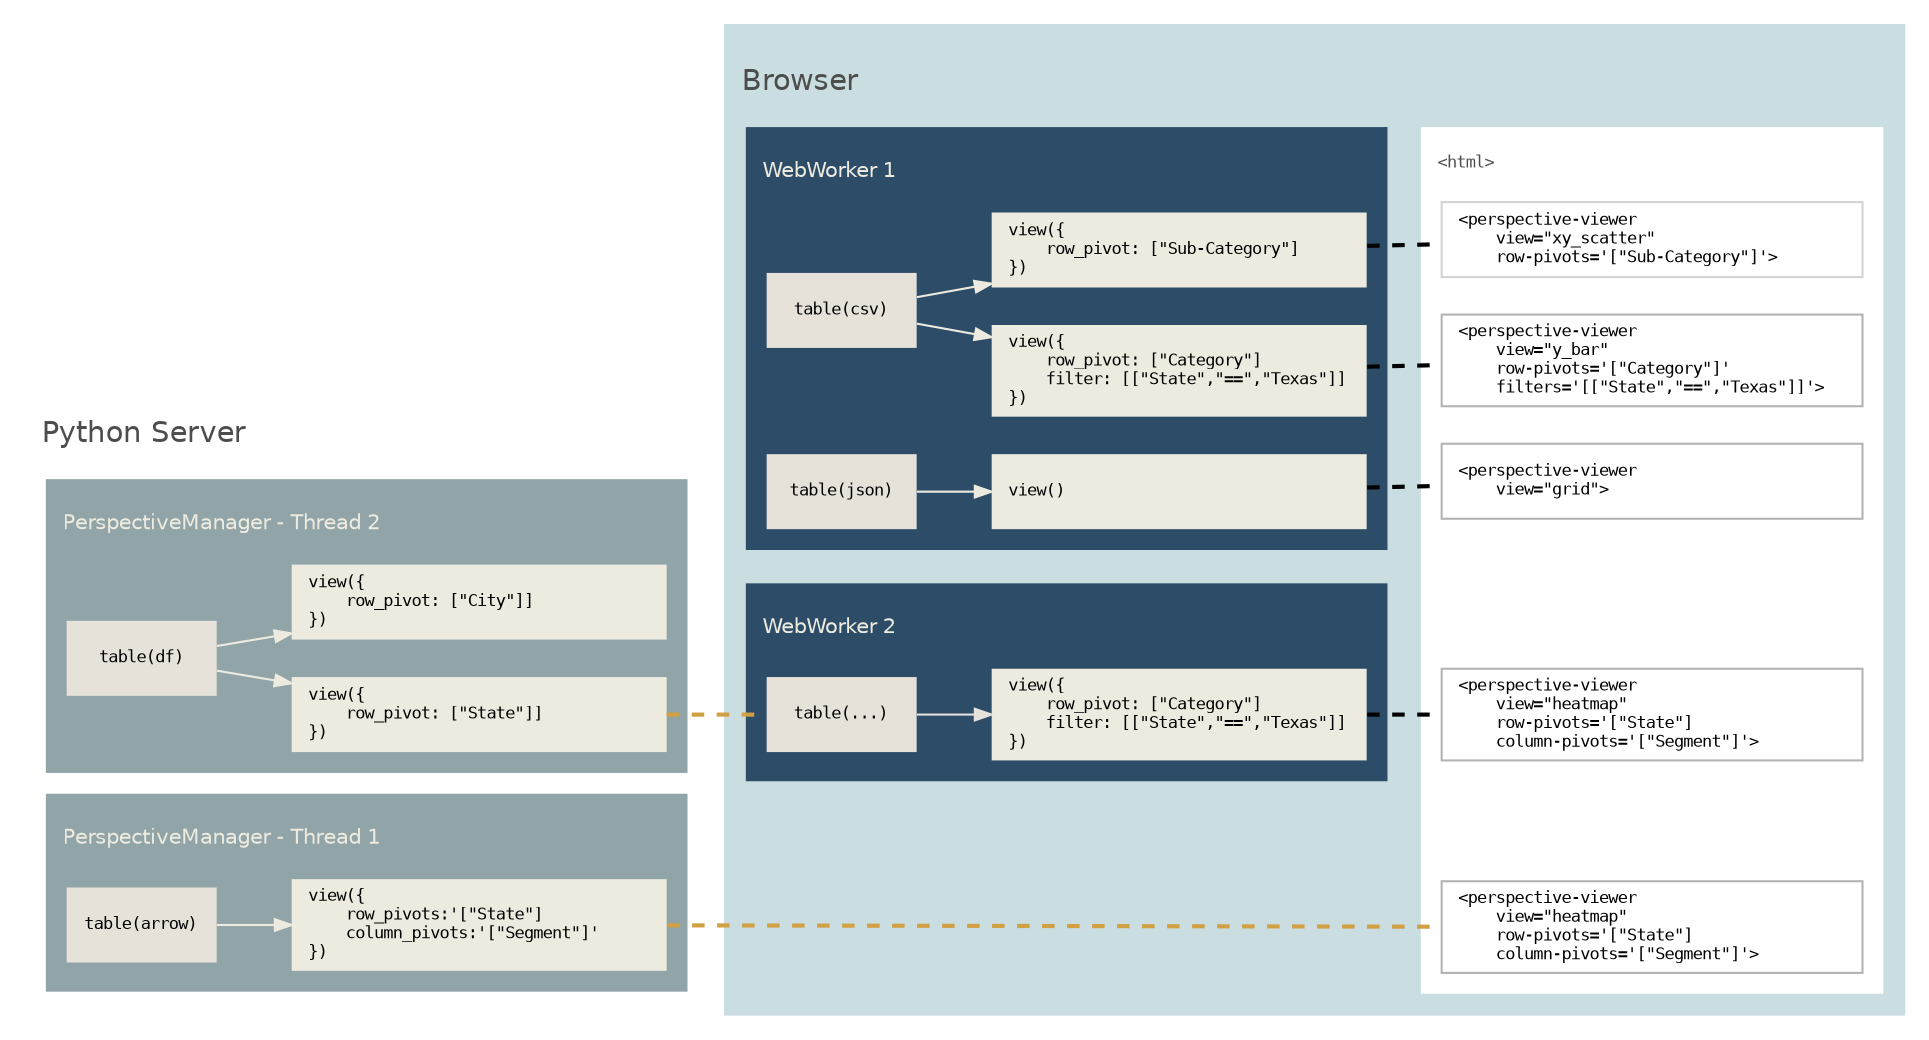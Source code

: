 digraph G {
    graph [rankdir="LR" fontname="helvetica" labeljust="l"]
    node [shape="box" fontname="monospace" fontsize=8 color=gray70 style=filled fillcolor=white];
    edge [color="#EDEBDF" arrowsize=0.8]
    subgraph cluster_11 {
        label="\lPython Server";
        fontcolor=gray30
        margin=10
        color=none
        subgraph cluster_thread_2 {
            graph [
                label="\lPerspectiveManager - Thread 2";
                style=filled
                fillcolor="#91A4A8"
                color=none
                fontcolor="#EDEBDF"
                fontsize=10
                margin=10
            ]
            table_thread_2 [
                label="table(df)"
                width=1
                color=none
                fillcolor="#E6E2DA"
            ]
            view_thread_2 [
                label="view({\l    row_pivot: [\"State\"]]\l})\l"
                width=2.5
                color=none
                fillcolor="#EDEBDF"
            ]
            view_thread_2_2 [
                label="view({\l    row_pivot: [\"City\"]]\l})\l"
                width=2.5
                color=none
                fillcolor="#EDEBDF"
            ]
            table_thread_2 -> view_thread_2_2;
            table_thread_2 -> view_thread_2;
        }
        subgraph cluster_thread_1 {
            graph [
                label="\lPerspectiveManager - Thread 1";
                style=filled
                fillcolor="#91A4A8"
                color=none
                fontcolor="#EDEBDF"
                fontsize=10
                margin=10
            ]
            table_thread_1 [
                label="table(arrow)"
                width=1
                color=none
                fillcolor="#E6E2DA"
            ]
            view_thread_1 [
                label="view({\l    row_pivots:'[\"State\"]\l    column_pivots:'[\"Segment\"]'\l})\l"
                width=2.5
                color=none
                fillcolor="#EDEBDF"
            ]
            table_thread_1 -> view_thread_1;
        }
    }
    subgraph cluster_browser {
        graph [
            label="\lBrowser";
            color="#CADEE1";
            margin=10
            style=filled;
            fontcolor=gray30
        ]
        subgraph cluster_2 {
            graph [
                label="\lWebWorker 1";
                style=filled
                margin=10
                fillcolor="#2D4C68"
                color=none
                fontcolor="#EDEBDF"
                fontsize=10
            ]
            table1 [
                label="table(csv)"
                width=1
                color=none
                fillcolor="#E6E2DA"
            ]
            table_remote_view [
                label="table(json)"
                width=1
                color=none
                fillcolor="#E6E2DA"
            ]
            view1 [
                label="view({\l    row_pivot: [\"Category\"]\l    filter: [[\"State\",\"==\",\"Texas\"]]\l})\l"
                width=2.5
                color=none
                fillcolor="#EDEBDF"
            ]
            view2 [
                label="view({\l    row_pivot: [\"Sub-Category\"]\l})\l"
                width=2.5
                color=none
                fillcolor="#EDEBDF"
            ]
            view3 [
                label="view()\l"
                width=2.5
                color=none
                fillcolor="#EDEBDF"
            ]
            table1 -> {view1 view2};
            table_remote_view -> view3;
        }
        
        subgraph cluster_webworker2 {
            graph [
                label="\lWebWorker 2";
                style=filled
                margin=10
                fillcolor="#2D4C68"
                color=none
                fontcolor="#EDEBDF"
                fontsize=10
            ]
            table12 [
                label="table(...)"
                width=1
                color=none
                fillcolor="#E6E2DA"
            ]

            view12 [
                label="view({\l    row_pivot: [\"Category\"]\l    filter: [[\"State\",\"==\",\"Texas\"]]\l})\l"
                width=2.5
                color=none
                fillcolor="#EDEBDF"
            ]

            table12 -> {view12}  [color="#E6E2DA"];
        }

        view_thread_2  -> table12 [penwidth=2 style=dashed arrowhead=none color="#D1A043"];

        view1 -> viewer1 [penwidth=2 style=dashed arrowhead=none color="#666"];
        view2 -> viewer2 [penwidth=2 style=dashed arrowhead=none color="#666"];
        view3 -> viewer3 [penwidth=2 style=dashed arrowhead=none color="#666"];

        subgraph cluster_41 {
           graph [
                label="\l<html>";
                color=none
                fillcolor=white
                fontcolor=gray30
                fontsize=10
                fontname="monospace" fontsize=8 color=none 

            ]
            viewer1 [
                label = "<perspective-viewer\l    view=\"y_bar\"\l    row-pivots='[\"Category\"]'\l    filters='[[\"State\",\"==\",\"Texas\"]]'>\l"
                width=2.8
            ];
            viewer2 [
                label = "<perspective-viewer\l    view=\"xy_scatter\"\l    row-pivots='[\"Sub-Category\"]'>\l"
                width=2.8
                color=lightgrey
            ];
            viewer3 [
                label = "<perspective-viewer\l    view=\"grid\">\l"
                width=2.8
            ];
            viewerN [
                style=invis
            ]
            
            viewer5 [
                label = "<perspective-viewer\l    view=\"heatmap\"\l    row-pivots='[\"State\"]\l    column-pivots='[\"Segment\"]'>\l"
                width=2.8
            ];
            viewerZ [
                style=invis
                height=0.3
            ]
            viewer4 [
                label = "<perspective-viewer\l    view=\"heatmap\"\l    row-pivots='[\"State\"]\l    column-pivots='[\"Segment\"]'>\l"
                width=2.8
            ];
            view_thread_1 -> viewer4 [penwidth=2 style=dashed arrowhead=none color="#D1A043" constraint=false];
            view12 -> viewer5 [penwidth=2 style=dashed arrowhead=none color="#666"];
        }
      
        
    }	
}